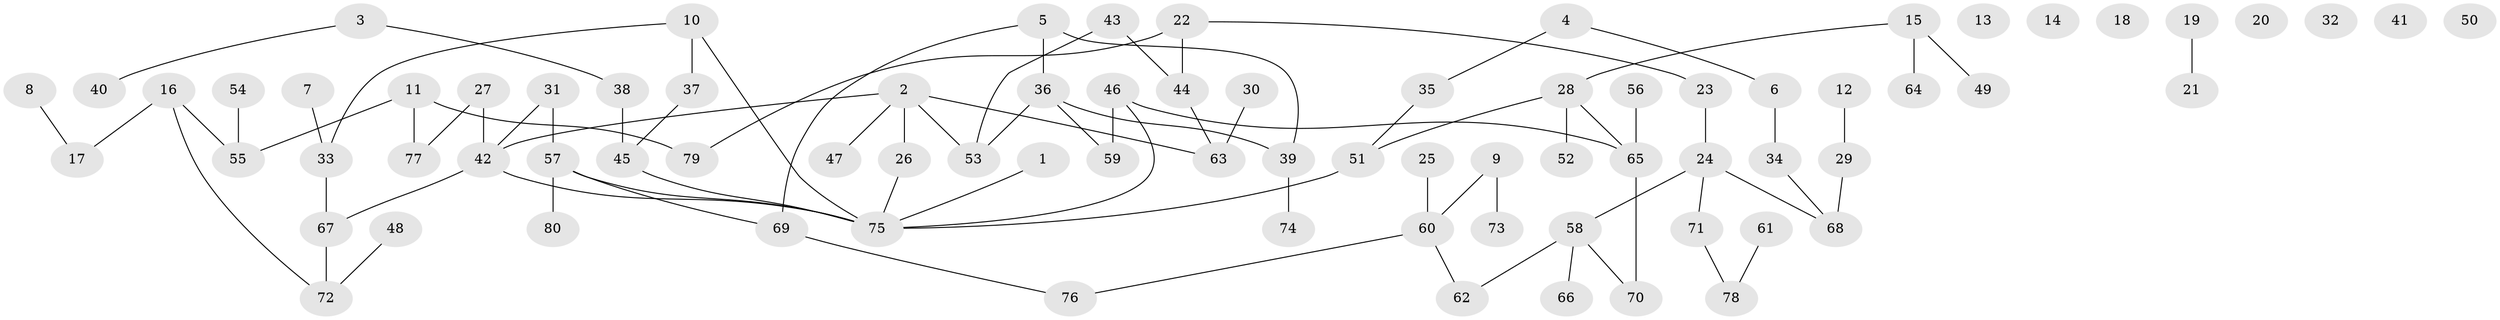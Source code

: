 // Generated by graph-tools (version 1.1) at 2025/25/03/09/25 03:25:13]
// undirected, 80 vertices, 85 edges
graph export_dot {
graph [start="1"]
  node [color=gray90,style=filled];
  1;
  2;
  3;
  4;
  5;
  6;
  7;
  8;
  9;
  10;
  11;
  12;
  13;
  14;
  15;
  16;
  17;
  18;
  19;
  20;
  21;
  22;
  23;
  24;
  25;
  26;
  27;
  28;
  29;
  30;
  31;
  32;
  33;
  34;
  35;
  36;
  37;
  38;
  39;
  40;
  41;
  42;
  43;
  44;
  45;
  46;
  47;
  48;
  49;
  50;
  51;
  52;
  53;
  54;
  55;
  56;
  57;
  58;
  59;
  60;
  61;
  62;
  63;
  64;
  65;
  66;
  67;
  68;
  69;
  70;
  71;
  72;
  73;
  74;
  75;
  76;
  77;
  78;
  79;
  80;
  1 -- 75;
  2 -- 26;
  2 -- 42;
  2 -- 47;
  2 -- 53;
  2 -- 63;
  3 -- 38;
  3 -- 40;
  4 -- 6;
  4 -- 35;
  5 -- 36;
  5 -- 39;
  5 -- 69;
  6 -- 34;
  7 -- 33;
  8 -- 17;
  9 -- 60;
  9 -- 73;
  10 -- 33;
  10 -- 37;
  10 -- 75;
  11 -- 55;
  11 -- 77;
  11 -- 79;
  12 -- 29;
  15 -- 28;
  15 -- 49;
  15 -- 64;
  16 -- 17;
  16 -- 55;
  16 -- 72;
  19 -- 21;
  22 -- 23;
  22 -- 44;
  22 -- 79;
  23 -- 24;
  24 -- 58;
  24 -- 68;
  24 -- 71;
  25 -- 60;
  26 -- 75;
  27 -- 42;
  27 -- 77;
  28 -- 51;
  28 -- 52;
  28 -- 65;
  29 -- 68;
  30 -- 63;
  31 -- 42;
  31 -- 57;
  33 -- 67;
  34 -- 68;
  35 -- 51;
  36 -- 39;
  36 -- 53;
  36 -- 59;
  37 -- 45;
  38 -- 45;
  39 -- 74;
  42 -- 67;
  42 -- 75;
  43 -- 44;
  43 -- 53;
  44 -- 63;
  45 -- 75;
  46 -- 59;
  46 -- 65;
  46 -- 75;
  48 -- 72;
  51 -- 75;
  54 -- 55;
  56 -- 65;
  57 -- 69;
  57 -- 75;
  57 -- 80;
  58 -- 62;
  58 -- 66;
  58 -- 70;
  60 -- 62;
  60 -- 76;
  61 -- 78;
  65 -- 70;
  67 -- 72;
  69 -- 76;
  71 -- 78;
}
